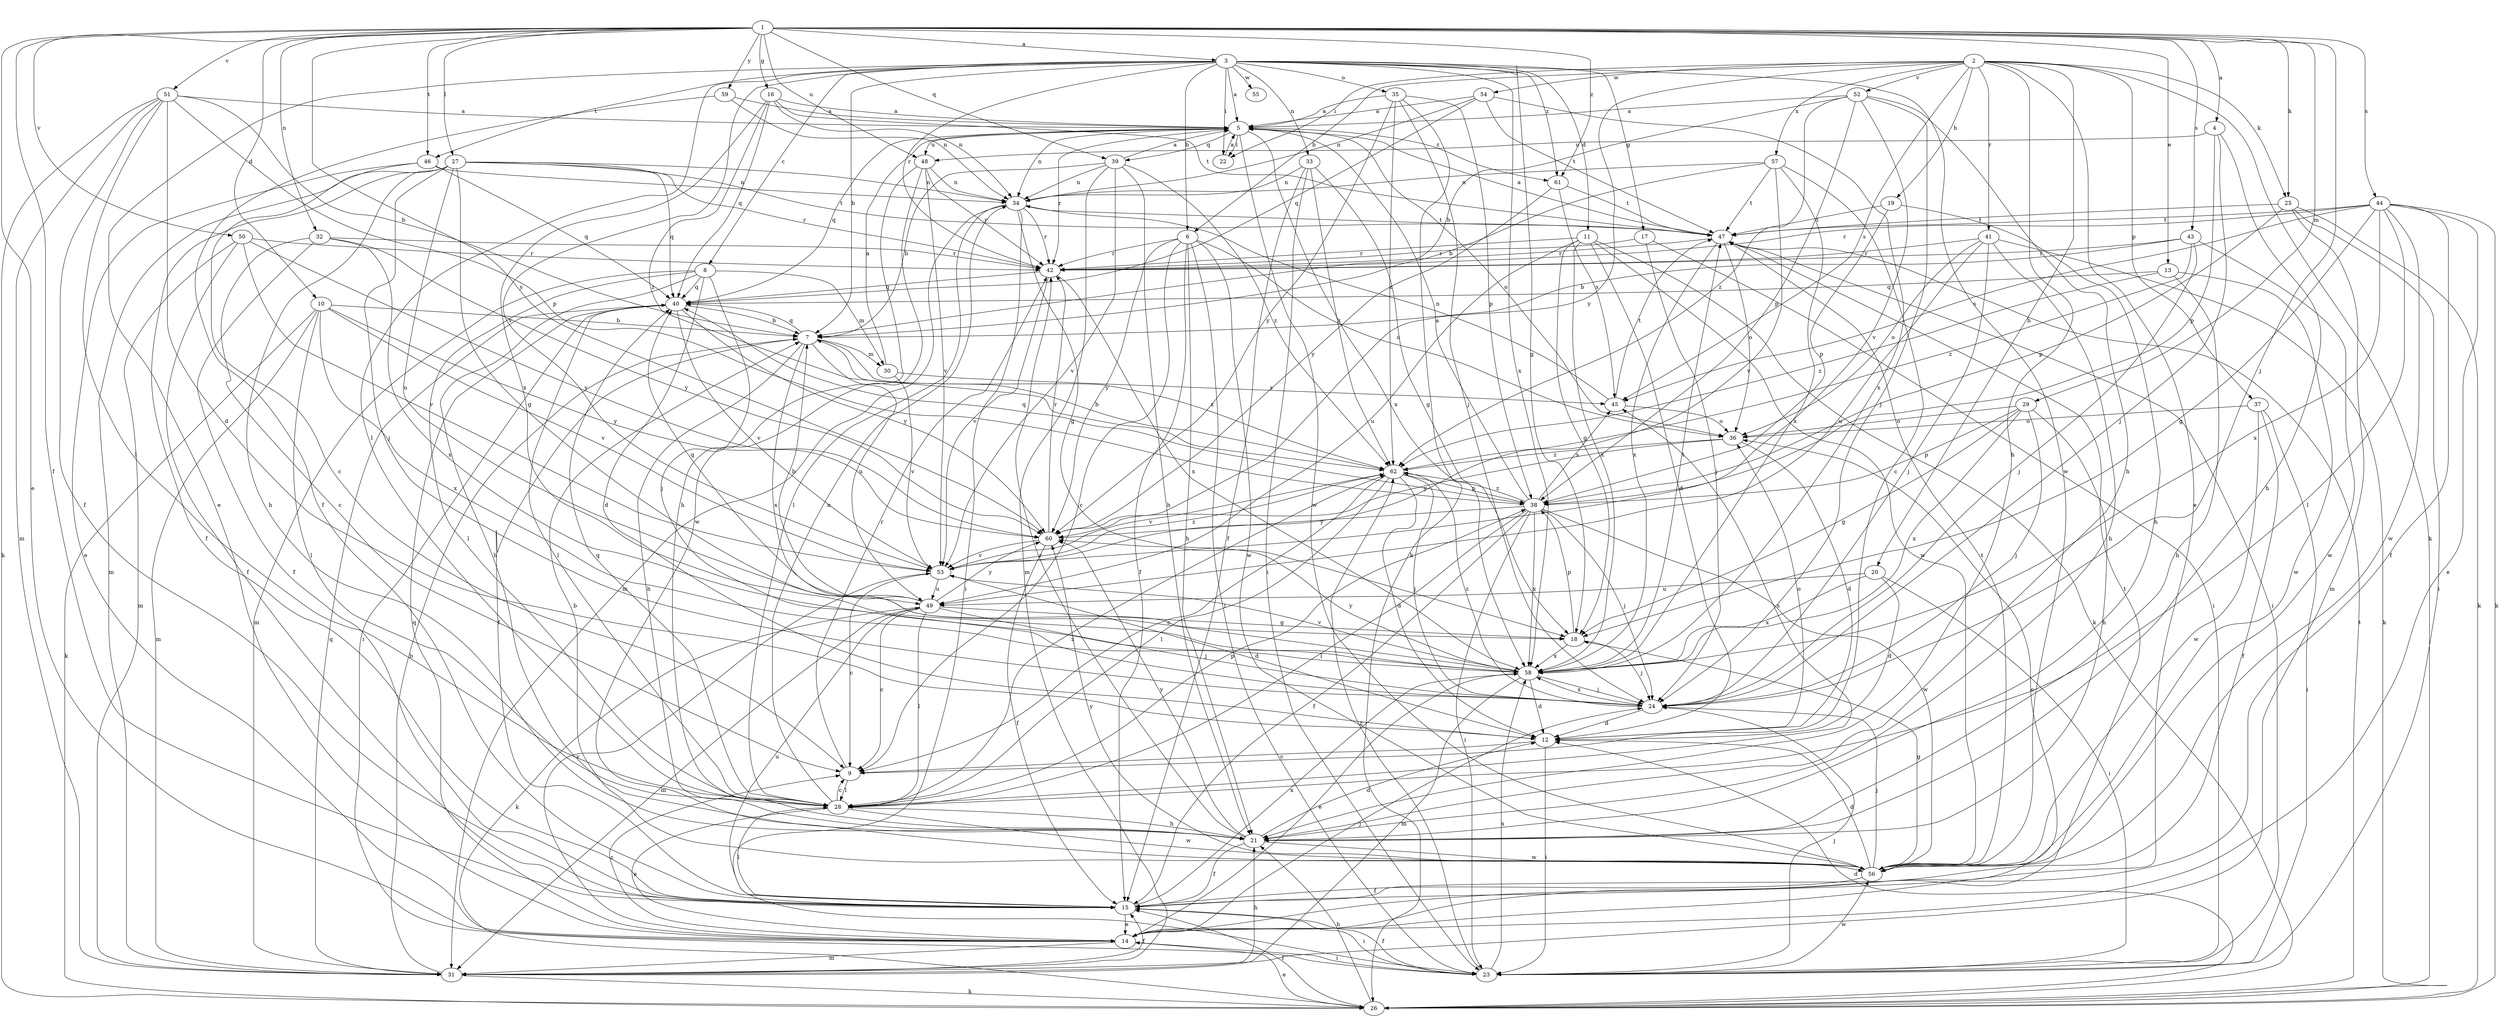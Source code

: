 strict digraph  {
	1 -> 3 [label=a];
	1 -> 4 [label=a];
	3 -> 5 [label=a];
	16 -> 5 [label=a];
	22 -> 5 [label=a];
	30 -> 5 [label=a];
	35 -> 5 [label=a];
	38 -> 5 [label=a];
	39 -> 5 [label=a];
	47 -> 5 [label=a];
	51 -> 5 [label=a];
	52 -> 5 [label=a];
	54 -> 5 [label=a];
	59 -> 5 [label=a];
	2 -> 6 [label=b];
	3 -> 6 [label=b];
	3 -> 7 [label=b];
	10 -> 7 [label=b];
	31 -> 7 [label=b];
	39 -> 7 [label=b];
	40 -> 7 [label=b];
	43 -> 7 [label=b];
	49 -> 7 [label=b];
	51 -> 7 [label=b];
	52 -> 7 [label=b];
	56 -> 7 [label=b];
	57 -> 7 [label=b];
	62 -> 7 [label=b];
	3 -> 8 [label=c];
	6 -> 9 [label=c];
	12 -> 9 [label=c];
	14 -> 9 [label=c];
	28 -> 9 [label=c];
	32 -> 9 [label=c];
	46 -> 9 [label=c];
	49 -> 9 [label=c];
	53 -> 9 [label=c];
	57 -> 9 [label=c];
	62 -> 9 [label=c];
	1 -> 10 [label=d];
	3 -> 11 [label=d];
	8 -> 12 [label=d];
	11 -> 12 [label=d];
	20 -> 12 [label=d];
	21 -> 12 [label=d];
	24 -> 12 [label=d];
	26 -> 12 [label=d];
	36 -> 12 [label=d];
	51 -> 12 [label=d];
	53 -> 12 [label=d];
	56 -> 12 [label=d];
	58 -> 12 [label=d];
	62 -> 12 [label=d];
	1 -> 13 [label=e];
	1 -> 14 [label=e];
	2 -> 14 [label=e];
	3 -> 14 [label=e];
	15 -> 14 [label=e];
	26 -> 14 [label=e];
	28 -> 14 [label=e];
	44 -> 14 [label=e];
	46 -> 14 [label=e];
	58 -> 14 [label=e];
	1 -> 15 [label=f];
	6 -> 15 [label=f];
	7 -> 15 [label=f];
	21 -> 15 [label=f];
	23 -> 15 [label=f];
	26 -> 15 [label=f];
	27 -> 15 [label=f];
	31 -> 15 [label=f];
	32 -> 15 [label=f];
	33 -> 15 [label=f];
	37 -> 15 [label=f];
	38 -> 15 [label=f];
	44 -> 15 [label=f];
	50 -> 15 [label=f];
	51 -> 15 [label=f];
	56 -> 15 [label=f];
	59 -> 15 [label=f];
	60 -> 15 [label=f];
	1 -> 16 [label=g];
	3 -> 17 [label=g];
	3 -> 18 [label=g];
	11 -> 18 [label=g];
	27 -> 18 [label=g];
	29 -> 18 [label=g];
	33 -> 18 [label=g];
	34 -> 18 [label=g];
	44 -> 18 [label=g];
	49 -> 18 [label=g];
	56 -> 18 [label=g];
	2 -> 19 [label=h];
	2 -> 20 [label=h];
	2 -> 21 [label=h];
	4 -> 21 [label=h];
	6 -> 21 [label=h];
	7 -> 21 [label=h];
	8 -> 21 [label=h];
	13 -> 21 [label=h];
	19 -> 21 [label=h];
	26 -> 21 [label=h];
	27 -> 21 [label=h];
	28 -> 21 [label=h];
	29 -> 21 [label=h];
	31 -> 21 [label=h];
	39 -> 21 [label=h];
	41 -> 21 [label=h];
	48 -> 21 [label=h];
	52 -> 21 [label=h];
	2 -> 22 [label=i];
	3 -> 22 [label=i];
	5 -> 22 [label=i];
	6 -> 23 [label=i];
	12 -> 23 [label=i];
	14 -> 23 [label=i];
	15 -> 23 [label=i];
	17 -> 23 [label=i];
	20 -> 23 [label=i];
	25 -> 23 [label=i];
	33 -> 23 [label=i];
	34 -> 23 [label=i];
	37 -> 23 [label=i];
	38 -> 23 [label=i];
	40 -> 23 [label=i];
	47 -> 23 [label=i];
	1 -> 24 [label=j];
	4 -> 24 [label=j];
	8 -> 24 [label=j];
	14 -> 24 [label=j];
	17 -> 24 [label=j];
	18 -> 24 [label=j];
	23 -> 24 [label=j];
	27 -> 24 [label=j];
	29 -> 24 [label=j];
	35 -> 24 [label=j];
	38 -> 24 [label=j];
	41 -> 24 [label=j];
	43 -> 24 [label=j];
	49 -> 24 [label=j];
	52 -> 24 [label=j];
	56 -> 24 [label=j];
	58 -> 24 [label=j];
	62 -> 24 [label=j];
	1 -> 25 [label=k];
	2 -> 25 [label=k];
	2 -> 26 [label=k];
	10 -> 26 [label=k];
	11 -> 26 [label=k];
	25 -> 26 [label=k];
	31 -> 26 [label=k];
	35 -> 26 [label=k];
	41 -> 26 [label=k];
	44 -> 26 [label=k];
	49 -> 26 [label=k];
	51 -> 26 [label=k];
	1 -> 27 [label=l];
	3 -> 28 [label=l];
	8 -> 28 [label=l];
	9 -> 28 [label=l];
	10 -> 28 [label=l];
	15 -> 28 [label=l];
	34 -> 28 [label=l];
	38 -> 28 [label=l];
	40 -> 28 [label=l];
	44 -> 28 [label=l];
	49 -> 28 [label=l];
	51 -> 28 [label=l];
	62 -> 28 [label=l];
	1 -> 29 [label=m];
	7 -> 30 [label=m];
	8 -> 30 [label=m];
	8 -> 31 [label=m];
	10 -> 31 [label=m];
	14 -> 31 [label=m];
	25 -> 31 [label=m];
	27 -> 31 [label=m];
	34 -> 31 [label=m];
	39 -> 31 [label=m];
	49 -> 31 [label=m];
	50 -> 31 [label=m];
	51 -> 31 [label=m];
	58 -> 31 [label=m];
	1 -> 32 [label=n];
	3 -> 33 [label=n];
	5 -> 34 [label=n];
	16 -> 34 [label=n];
	27 -> 34 [label=n];
	28 -> 34 [label=n];
	33 -> 34 [label=n];
	39 -> 34 [label=n];
	45 -> 34 [label=n];
	46 -> 34 [label=n];
	48 -> 34 [label=n];
	54 -> 34 [label=n];
	57 -> 34 [label=n];
	59 -> 34 [label=n];
	3 -> 35 [label=o];
	5 -> 36 [label=o];
	6 -> 36 [label=o];
	12 -> 36 [label=o];
	14 -> 36 [label=o];
	29 -> 36 [label=o];
	37 -> 36 [label=o];
	41 -> 36 [label=o];
	45 -> 36 [label=o];
	47 -> 36 [label=o];
	2 -> 37 [label=p];
	4 -> 38 [label=p];
	18 -> 38 [label=p];
	19 -> 38 [label=p];
	25 -> 38 [label=p];
	28 -> 38 [label=p];
	29 -> 38 [label=p];
	35 -> 38 [label=p];
	51 -> 38 [label=p];
	52 -> 38 [label=p];
	62 -> 38 [label=p];
	1 -> 39 [label=q];
	5 -> 39 [label=q];
	5 -> 40 [label=q];
	7 -> 40 [label=q];
	8 -> 40 [label=q];
	13 -> 40 [label=q];
	14 -> 40 [label=q];
	16 -> 40 [label=q];
	27 -> 40 [label=q];
	28 -> 40 [label=q];
	31 -> 40 [label=q];
	38 -> 40 [label=q];
	42 -> 40 [label=q];
	46 -> 40 [label=q];
	49 -> 40 [label=q];
	54 -> 40 [label=q];
	2 -> 41 [label=r];
	3 -> 42 [label=r];
	5 -> 42 [label=r];
	6 -> 42 [label=r];
	9 -> 42 [label=r];
	11 -> 42 [label=r];
	17 -> 42 [label=r];
	21 -> 42 [label=r];
	27 -> 42 [label=r];
	32 -> 42 [label=r];
	34 -> 42 [label=r];
	41 -> 42 [label=r];
	43 -> 42 [label=r];
	44 -> 42 [label=r];
	47 -> 42 [label=r];
	48 -> 42 [label=r];
	50 -> 42 [label=r];
	60 -> 42 [label=r];
	1 -> 43 [label=s];
	1 -> 44 [label=s];
	2 -> 45 [label=s];
	28 -> 45 [label=s];
	30 -> 45 [label=s];
	38 -> 45 [label=s];
	44 -> 45 [label=s];
	61 -> 45 [label=s];
	1 -> 46 [label=t];
	3 -> 46 [label=t];
	14 -> 47 [label=t];
	16 -> 47 [label=t];
	19 -> 47 [label=t];
	25 -> 47 [label=t];
	26 -> 47 [label=t];
	27 -> 47 [label=t];
	34 -> 47 [label=t];
	44 -> 47 [label=t];
	45 -> 47 [label=t];
	54 -> 47 [label=t];
	56 -> 47 [label=t];
	57 -> 47 [label=t];
	58 -> 47 [label=t];
	61 -> 47 [label=t];
	1 -> 48 [label=u];
	4 -> 48 [label=u];
	5 -> 48 [label=u];
	7 -> 49 [label=u];
	11 -> 49 [label=u];
	15 -> 49 [label=u];
	20 -> 49 [label=u];
	27 -> 49 [label=u];
	41 -> 49 [label=u];
	53 -> 49 [label=u];
	1 -> 50 [label=v];
	1 -> 51 [label=v];
	2 -> 52 [label=v];
	3 -> 53 [label=v];
	10 -> 53 [label=v];
	14 -> 53 [label=v];
	30 -> 53 [label=v];
	39 -> 53 [label=v];
	40 -> 53 [label=v];
	42 -> 53 [label=v];
	48 -> 53 [label=v];
	50 -> 53 [label=v];
	52 -> 53 [label=v];
	57 -> 53 [label=v];
	58 -> 53 [label=v];
	60 -> 53 [label=v];
	62 -> 53 [label=v];
	2 -> 54 [label=w];
	3 -> 55 [label=w];
	3 -> 56 [label=w];
	5 -> 56 [label=w];
	6 -> 56 [label=w];
	11 -> 56 [label=w];
	13 -> 56 [label=w];
	21 -> 56 [label=w];
	23 -> 56 [label=w];
	28 -> 56 [label=w];
	37 -> 56 [label=w];
	38 -> 56 [label=w];
	43 -> 56 [label=w];
	44 -> 56 [label=w];
	48 -> 56 [label=w];
	2 -> 57 [label=x];
	3 -> 58 [label=x];
	5 -> 58 [label=x];
	7 -> 58 [label=x];
	10 -> 58 [label=x];
	11 -> 58 [label=x];
	15 -> 58 [label=x];
	16 -> 58 [label=x];
	18 -> 58 [label=x];
	20 -> 58 [label=x];
	23 -> 58 [label=x];
	24 -> 58 [label=x];
	29 -> 58 [label=x];
	32 -> 58 [label=x];
	38 -> 58 [label=x];
	42 -> 58 [label=x];
	44 -> 58 [label=x];
	47 -> 58 [label=x];
	54 -> 58 [label=x];
	57 -> 58 [label=x];
	1 -> 59 [label=y];
	1 -> 60 [label=y];
	2 -> 60 [label=y];
	6 -> 60 [label=y];
	10 -> 60 [label=y];
	21 -> 60 [label=y];
	32 -> 60 [label=y];
	35 -> 60 [label=y];
	36 -> 60 [label=y];
	38 -> 60 [label=y];
	40 -> 60 [label=y];
	49 -> 60 [label=y];
	50 -> 60 [label=y];
	56 -> 60 [label=y];
	58 -> 60 [label=y];
	61 -> 60 [label=y];
	1 -> 61 [label=z];
	3 -> 61 [label=z];
	5 -> 61 [label=z];
	7 -> 62 [label=z];
	13 -> 62 [label=z];
	16 -> 62 [label=z];
	23 -> 62 [label=z];
	24 -> 62 [label=z];
	28 -> 62 [label=z];
	33 -> 62 [label=z];
	35 -> 62 [label=z];
	36 -> 62 [label=z];
	38 -> 62 [label=z];
	39 -> 62 [label=z];
	43 -> 62 [label=z];
	52 -> 62 [label=z];
	53 -> 62 [label=z];
}
